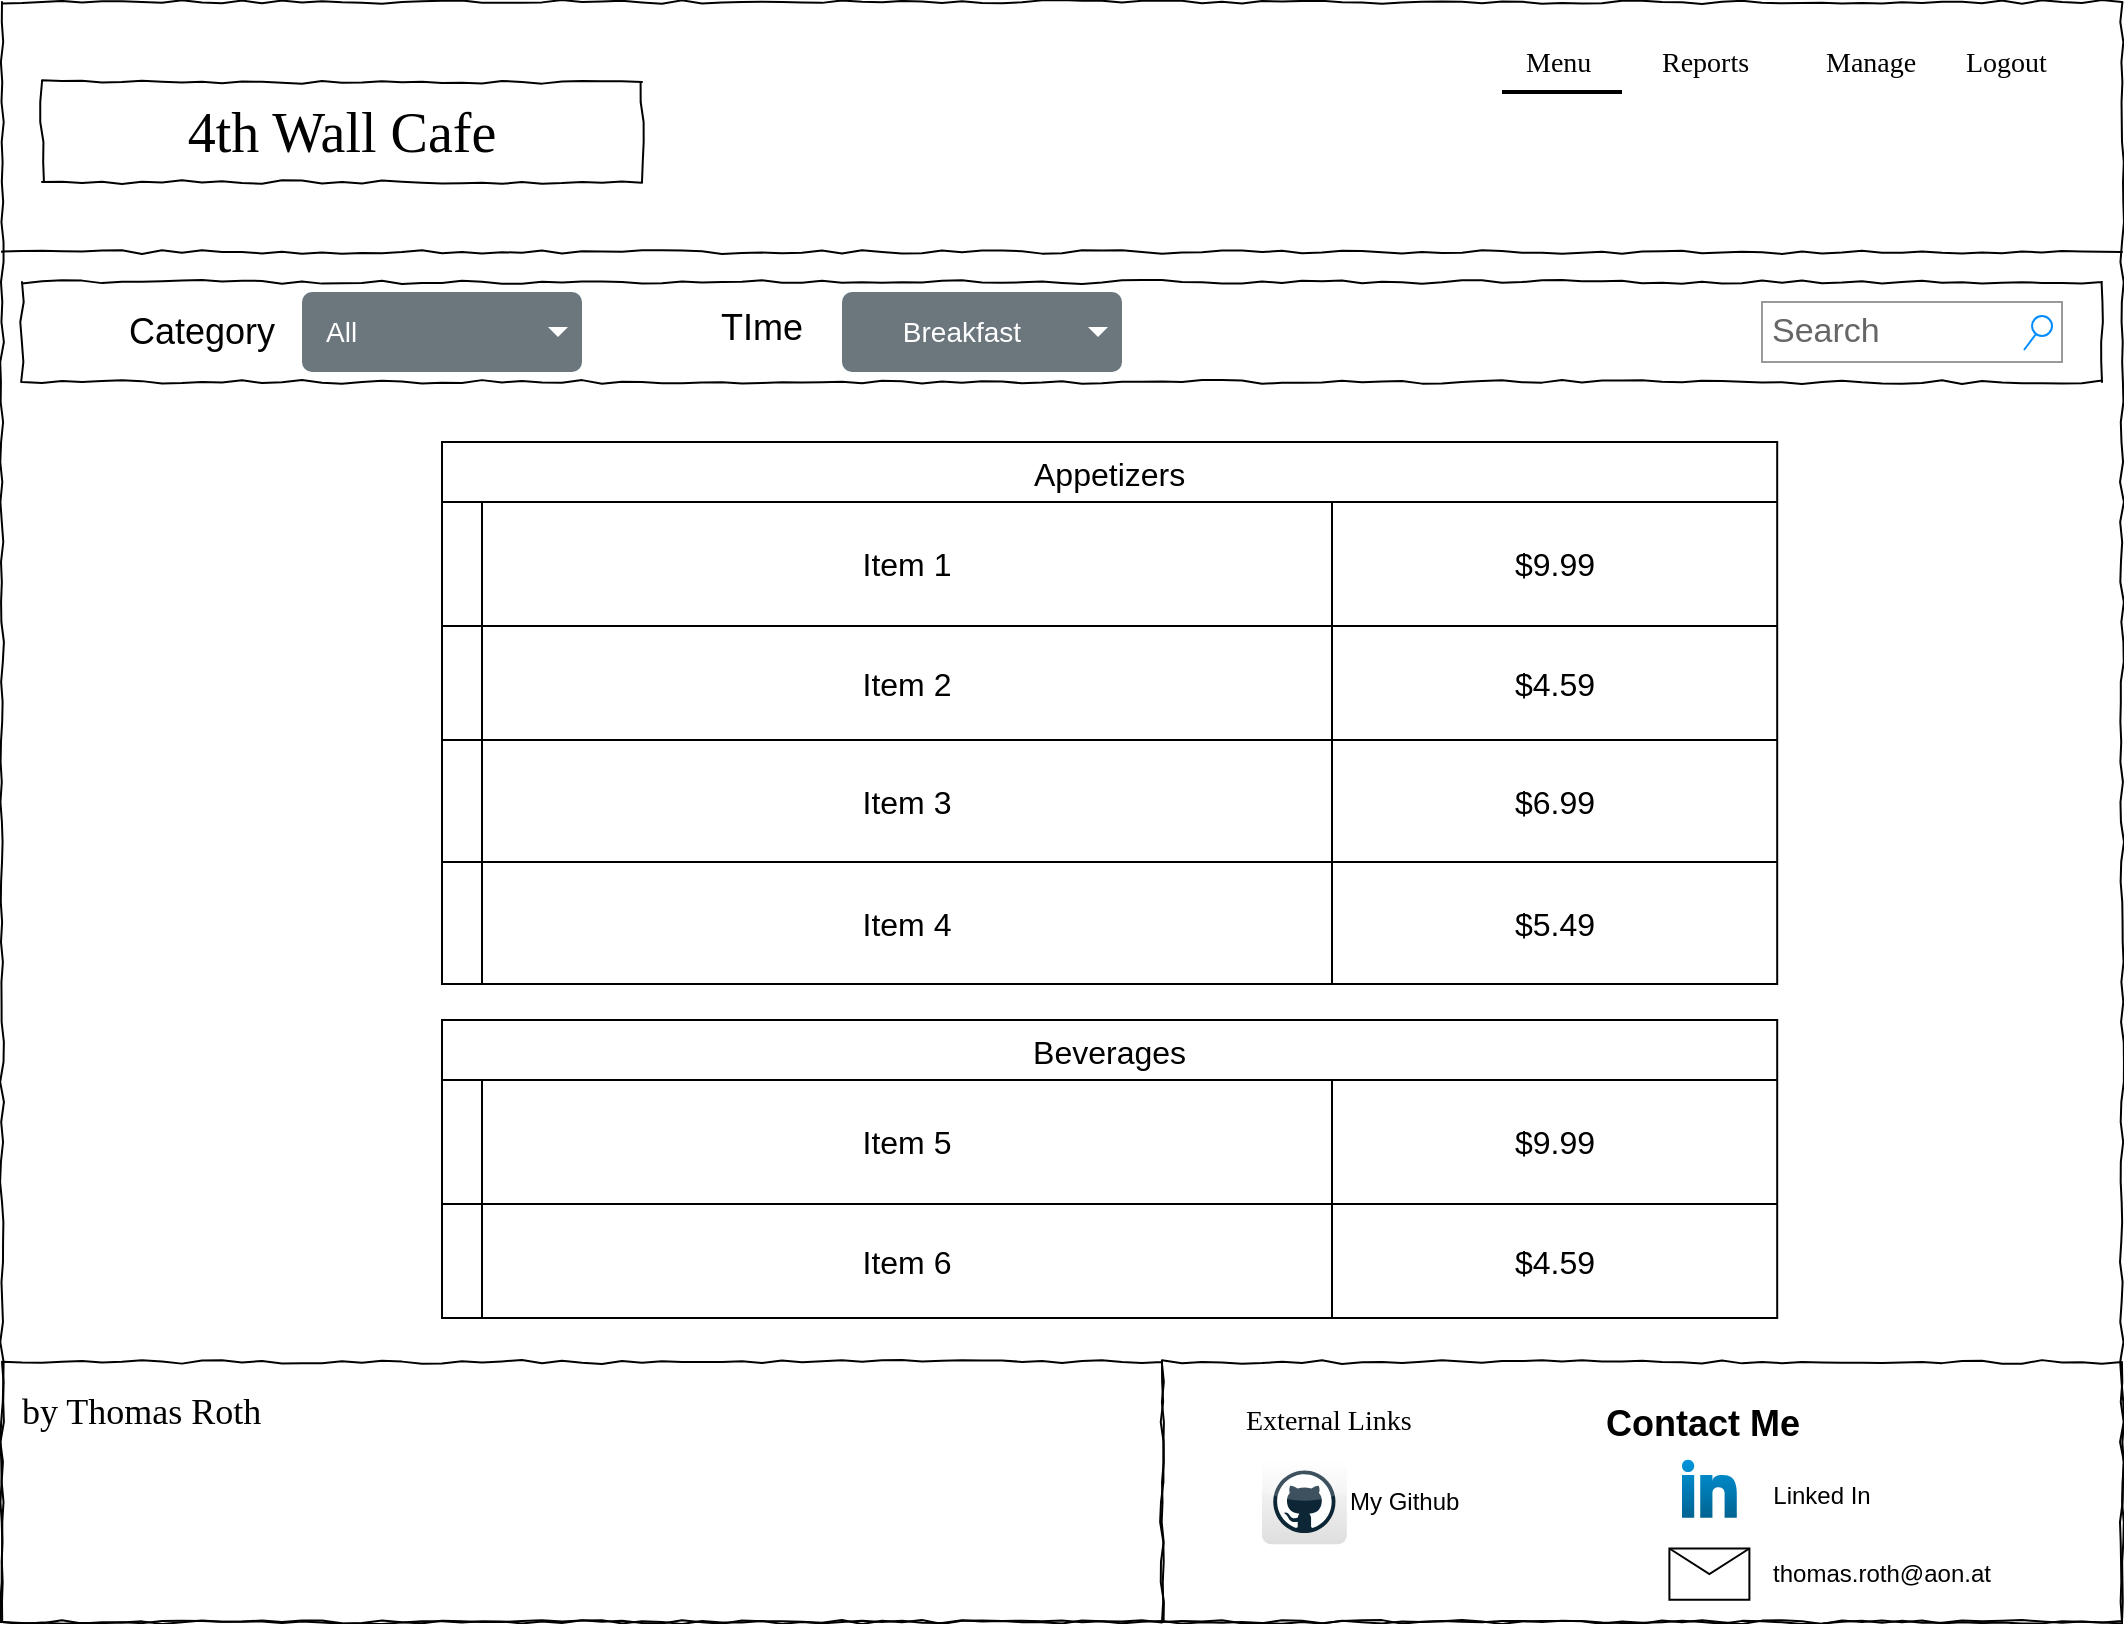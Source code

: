 <mxfile version="25.0.1">
  <diagram name="Page-1" id="03018318-947c-dd8e-b7a3-06fadd420f32">
    <mxGraphModel dx="3354" dy="1258" grid="1" gridSize="10" guides="1" tooltips="1" connect="1" arrows="1" fold="1" page="1" pageScale="1" pageWidth="1100" pageHeight="850" background="none" math="0" shadow="0">
      <root>
        <mxCell id="0" />
        <mxCell id="1" parent="0" />
        <mxCell id="677b7b8949515195-1" value="" style="whiteSpace=wrap;html=1;rounded=0;shadow=0;labelBackgroundColor=none;strokeColor=#000000;strokeWidth=1;fillColor=none;fontFamily=Verdana;fontSize=12;fontColor=#000000;align=center;comic=1;" parent="1" vertex="1">
          <mxGeometry x="20" y="20" width="1060" height="810" as="geometry" />
        </mxCell>
        <mxCell id="677b7b8949515195-2" value="4th Wall Cafe" style="whiteSpace=wrap;html=1;rounded=0;shadow=0;labelBackgroundColor=none;strokeWidth=1;fontFamily=Verdana;fontSize=28;align=center;comic=1;" parent="1" vertex="1">
          <mxGeometry x="40" y="60" width="300" height="50" as="geometry" />
        </mxCell>
        <mxCell id="677b7b8949515195-4" value="Menu" style="text;html=1;points=[];align=left;verticalAlign=top;spacingTop=-4;fontSize=14;fontFamily=Verdana" parent="1" vertex="1">
          <mxGeometry x="780" y="40" width="60" height="20" as="geometry" />
        </mxCell>
        <mxCell id="677b7b8949515195-5" value="Reports" style="text;html=1;points=[];align=left;verticalAlign=top;spacingTop=-4;fontSize=14;fontFamily=Verdana" parent="1" vertex="1">
          <mxGeometry x="847.6" y="40" width="60" height="20" as="geometry" />
        </mxCell>
        <mxCell id="677b7b8949515195-6" value="Manage" style="text;html=1;points=[];align=left;verticalAlign=top;spacingTop=-4;fontSize=14;fontFamily=Verdana" parent="1" vertex="1">
          <mxGeometry x="930" y="40" width="60" height="20" as="geometry" />
        </mxCell>
        <mxCell id="677b7b8949515195-7" value="Logout" style="text;html=1;points=[];align=left;verticalAlign=top;spacingTop=-4;fontSize=14;fontFamily=Verdana" parent="1" vertex="1">
          <mxGeometry x="1000" y="40" width="60" height="20" as="geometry" />
        </mxCell>
        <mxCell id="677b7b8949515195-9" value="" style="line;strokeWidth=1;html=1;rounded=0;shadow=0;labelBackgroundColor=none;fillColor=none;fontFamily=Verdana;fontSize=14;fontColor=#000000;align=center;comic=1;" parent="1" vertex="1">
          <mxGeometry x="20" y="140" width="1060" height="10" as="geometry" />
        </mxCell>
        <mxCell id="677b7b8949515195-10" value="" style="whiteSpace=wrap;html=1;rounded=0;shadow=0;labelBackgroundColor=none;strokeWidth=1;fillColor=none;fontFamily=Verdana;fontSize=12;align=center;comic=1;" parent="1" vertex="1">
          <mxGeometry x="30" y="160" width="1040" height="50" as="geometry" />
        </mxCell>
        <mxCell id="677b7b8949515195-15" value="&lt;div style=&quot;&quot;&gt;&lt;font style=&quot;font-size: 18px;&quot;&gt;by Thomas Roth&lt;/font&gt;&lt;/div&gt;" style="whiteSpace=wrap;html=1;rounded=0;shadow=0;labelBackgroundColor=none;strokeWidth=1;fillColor=none;fontFamily=Verdana;fontSize=12;align=left;verticalAlign=top;spacing=10;comic=1;" parent="1" vertex="1">
          <mxGeometry x="20" y="700" width="580" height="130" as="geometry" />
        </mxCell>
        <mxCell id="677b7b8949515195-26" value="" style="whiteSpace=wrap;html=1;rounded=0;shadow=0;labelBackgroundColor=none;strokeWidth=1;fillColor=none;fontFamily=Verdana;fontSize=12;align=center;comic=1;" parent="1" vertex="1">
          <mxGeometry x="600" y="700" width="480" height="130" as="geometry" />
        </mxCell>
        <mxCell id="677b7b8949515195-42" value="External Links" style="text;html=1;points=[];align=left;verticalAlign=top;spacingTop=-4;fontSize=14;fontFamily=Verdana" parent="1" vertex="1">
          <mxGeometry x="640" y="718.68" width="170" height="20" as="geometry" />
        </mxCell>
        <mxCell id="xNktOV-b6tnxYs5pCYwV-3" value="All" style="html=1;shadow=0;dashed=0;shape=mxgraph.bootstrap.rrect;rSize=5;strokeColor=none;strokeWidth=1;fillColor=#6C767D;fontColor=#ffffff;whiteSpace=wrap;align=left;verticalAlign=middle;fontStyle=0;fontSize=14;spacingLeft=10;" parent="1" vertex="1">
          <mxGeometry x="170" y="165" width="140" height="40" as="geometry" />
        </mxCell>
        <mxCell id="xNktOV-b6tnxYs5pCYwV-4" value="" style="shape=triangle;direction=south;fillColor=#ffffff;strokeColor=none;perimeter=none;" parent="xNktOV-b6tnxYs5pCYwV-3" vertex="1">
          <mxGeometry x="1" y="0.5" width="10" height="5" relative="1" as="geometry">
            <mxPoint x="-17" y="-2.5" as="offset" />
          </mxGeometry>
        </mxCell>
        <mxCell id="xNktOV-b6tnxYs5pCYwV-14" value="Search" style="strokeWidth=1;shadow=0;dashed=0;align=center;html=1;shape=mxgraph.mockup.forms.searchBox;strokeColor=#999999;mainText=;strokeColor2=#008cff;fontColor=#666666;fontSize=17;align=left;spacingLeft=3;whiteSpace=wrap;" parent="1" vertex="1">
          <mxGeometry x="900" y="170" width="150" height="30" as="geometry" />
        </mxCell>
        <mxCell id="xNktOV-b6tnxYs5pCYwV-17" value="" style="dashed=0;outlineConnect=0;html=1;align=center;labelPosition=center;verticalLabelPosition=bottom;verticalAlign=top;shape=mxgraph.webicons.github;gradientColor=#DFDEDE" parent="1" vertex="1">
          <mxGeometry x="650" y="748.68" width="42.4" height="42.4" as="geometry" />
        </mxCell>
        <mxCell id="xNktOV-b6tnxYs5pCYwV-18" value="" style="dashed=0;outlineConnect=0;html=1;align=center;labelPosition=center;verticalLabelPosition=bottom;verticalAlign=top;shape=mxgraph.weblogos.linkedin;fillColor=#0095DB;gradientColor=#006391" parent="1" vertex="1">
          <mxGeometry x="860" y="748.91" width="27.4" height="28.93" as="geometry" />
        </mxCell>
        <mxCell id="xNktOV-b6tnxYs5pCYwV-19" value="My Github" style="text;html=1;align=left;verticalAlign=middle;whiteSpace=wrap;rounded=0;" parent="1" vertex="1">
          <mxGeometry x="692.4" y="754.88" width="60" height="30" as="geometry" />
        </mxCell>
        <mxCell id="xNktOV-b6tnxYs5pCYwV-20" value="&lt;font style=&quot;font-size: 18px;&quot;&gt;Contact Me&lt;/font&gt;" style="text;strokeColor=none;fillColor=none;html=1;fontSize=24;fontStyle=1;verticalAlign=middle;align=center;" parent="1" vertex="1">
          <mxGeometry x="820" y="708.91" width="100" height="40" as="geometry" />
        </mxCell>
        <mxCell id="xNktOV-b6tnxYs5pCYwV-22" value="" style="shape=message;html=1;html=1;outlineConnect=0;labelPosition=center;verticalLabelPosition=bottom;align=center;verticalAlign=top;" parent="1" vertex="1">
          <mxGeometry x="853.7" y="793.25" width="40" height="25.66" as="geometry" />
        </mxCell>
        <mxCell id="xNktOV-b6tnxYs5pCYwV-23" value="Linked In" style="text;html=1;align=center;verticalAlign=middle;whiteSpace=wrap;rounded=0;" parent="1" vertex="1">
          <mxGeometry x="900" y="752.17" width="60" height="30" as="geometry" />
        </mxCell>
        <mxCell id="xNktOV-b6tnxYs5pCYwV-24" value="thomas.roth@aon.at" style="text;html=1;align=center;verticalAlign=middle;whiteSpace=wrap;rounded=0;" parent="1" vertex="1">
          <mxGeometry x="930" y="791.08" width="60" height="30" as="geometry" />
        </mxCell>
        <mxCell id="xNktOV-b6tnxYs5pCYwV-25" value="Appetizers" style="shape=table;startSize=30;container=1;collapsible=0;childLayout=tableLayout;strokeColor=default;fontSize=16;" parent="1" vertex="1">
          <mxGeometry x="240.0" y="240" width="667.6" height="271" as="geometry" />
        </mxCell>
        <mxCell id="xNktOV-b6tnxYs5pCYwV-26" value="" style="shape=tableRow;horizontal=0;startSize=0;swimlaneHead=0;swimlaneBody=0;strokeColor=inherit;top=0;left=0;bottom=0;right=0;collapsible=0;dropTarget=0;fillColor=none;points=[[0,0.5],[1,0.5]];portConstraint=eastwest;fontSize=16;" parent="xNktOV-b6tnxYs5pCYwV-25" vertex="1">
          <mxGeometry y="30" width="667.6" height="62" as="geometry" />
        </mxCell>
        <mxCell id="xNktOV-b6tnxYs5pCYwV-27" value="" style="shape=partialRectangle;html=1;whiteSpace=wrap;connectable=0;strokeColor=inherit;overflow=hidden;fillColor=none;top=0;left=0;bottom=0;right=0;pointerEvents=1;fontSize=16;" parent="xNktOV-b6tnxYs5pCYwV-26" vertex="1">
          <mxGeometry width="20" height="62" as="geometry">
            <mxRectangle width="20" height="62" as="alternateBounds" />
          </mxGeometry>
        </mxCell>
        <mxCell id="xNktOV-b6tnxYs5pCYwV-28" value="Item 1" style="shape=partialRectangle;html=1;whiteSpace=wrap;connectable=0;strokeColor=inherit;overflow=hidden;fillColor=none;top=0;left=0;bottom=0;right=0;pointerEvents=1;fontSize=16;" parent="xNktOV-b6tnxYs5pCYwV-26" vertex="1">
          <mxGeometry x="20" width="425" height="62" as="geometry">
            <mxRectangle width="425" height="62" as="alternateBounds" />
          </mxGeometry>
        </mxCell>
        <mxCell id="xNktOV-b6tnxYs5pCYwV-29" value="$9.99" style="shape=partialRectangle;html=1;whiteSpace=wrap;connectable=0;strokeColor=inherit;overflow=hidden;fillColor=none;top=0;left=0;bottom=0;right=0;pointerEvents=1;fontSize=16;" parent="xNktOV-b6tnxYs5pCYwV-26" vertex="1">
          <mxGeometry x="445" width="223" height="62" as="geometry">
            <mxRectangle width="223" height="62" as="alternateBounds" />
          </mxGeometry>
        </mxCell>
        <mxCell id="xNktOV-b6tnxYs5pCYwV-30" value="" style="shape=tableRow;horizontal=0;startSize=0;swimlaneHead=0;swimlaneBody=0;strokeColor=inherit;top=0;left=0;bottom=0;right=0;collapsible=0;dropTarget=0;fillColor=none;points=[[0,0.5],[1,0.5]];portConstraint=eastwest;fontSize=16;" parent="xNktOV-b6tnxYs5pCYwV-25" vertex="1">
          <mxGeometry y="92" width="667.6" height="57" as="geometry" />
        </mxCell>
        <mxCell id="xNktOV-b6tnxYs5pCYwV-31" value="" style="shape=partialRectangle;html=1;whiteSpace=wrap;connectable=0;strokeColor=inherit;overflow=hidden;fillColor=none;top=0;left=0;bottom=0;right=0;pointerEvents=1;fontSize=16;" parent="xNktOV-b6tnxYs5pCYwV-30" vertex="1">
          <mxGeometry width="20" height="57" as="geometry">
            <mxRectangle width="20" height="57" as="alternateBounds" />
          </mxGeometry>
        </mxCell>
        <mxCell id="xNktOV-b6tnxYs5pCYwV-32" value="Item 2" style="shape=partialRectangle;html=1;whiteSpace=wrap;connectable=0;strokeColor=inherit;overflow=hidden;fillColor=none;top=0;left=0;bottom=0;right=0;pointerEvents=1;fontSize=16;" parent="xNktOV-b6tnxYs5pCYwV-30" vertex="1">
          <mxGeometry x="20" width="425" height="57" as="geometry">
            <mxRectangle width="425" height="57" as="alternateBounds" />
          </mxGeometry>
        </mxCell>
        <mxCell id="xNktOV-b6tnxYs5pCYwV-33" value="$4.59" style="shape=partialRectangle;html=1;whiteSpace=wrap;connectable=0;strokeColor=inherit;overflow=hidden;fillColor=none;top=0;left=0;bottom=0;right=0;pointerEvents=1;fontSize=16;" parent="xNktOV-b6tnxYs5pCYwV-30" vertex="1">
          <mxGeometry x="445" width="223" height="57" as="geometry">
            <mxRectangle width="223" height="57" as="alternateBounds" />
          </mxGeometry>
        </mxCell>
        <mxCell id="xNktOV-b6tnxYs5pCYwV-34" value="" style="shape=tableRow;horizontal=0;startSize=0;swimlaneHead=0;swimlaneBody=0;strokeColor=inherit;top=0;left=0;bottom=0;right=0;collapsible=0;dropTarget=0;fillColor=none;points=[[0,0.5],[1,0.5]];portConstraint=eastwest;fontSize=16;" parent="xNktOV-b6tnxYs5pCYwV-25" vertex="1">
          <mxGeometry y="149" width="667.6" height="61" as="geometry" />
        </mxCell>
        <mxCell id="xNktOV-b6tnxYs5pCYwV-35" value="" style="shape=partialRectangle;html=1;whiteSpace=wrap;connectable=0;strokeColor=inherit;overflow=hidden;fillColor=none;top=0;left=0;bottom=0;right=0;pointerEvents=1;fontSize=16;" parent="xNktOV-b6tnxYs5pCYwV-34" vertex="1">
          <mxGeometry width="20" height="61" as="geometry">
            <mxRectangle width="20" height="61" as="alternateBounds" />
          </mxGeometry>
        </mxCell>
        <mxCell id="xNktOV-b6tnxYs5pCYwV-36" value="Item 3" style="shape=partialRectangle;html=1;whiteSpace=wrap;connectable=0;strokeColor=inherit;overflow=hidden;fillColor=none;top=0;left=0;bottom=0;right=0;pointerEvents=1;fontSize=16;" parent="xNktOV-b6tnxYs5pCYwV-34" vertex="1">
          <mxGeometry x="20" width="425" height="61" as="geometry">
            <mxRectangle width="425" height="61" as="alternateBounds" />
          </mxGeometry>
        </mxCell>
        <mxCell id="xNktOV-b6tnxYs5pCYwV-37" value="$6.99" style="shape=partialRectangle;html=1;whiteSpace=wrap;connectable=0;strokeColor=inherit;overflow=hidden;fillColor=none;top=0;left=0;bottom=0;right=0;pointerEvents=1;fontSize=16;" parent="xNktOV-b6tnxYs5pCYwV-34" vertex="1">
          <mxGeometry x="445" width="223" height="61" as="geometry">
            <mxRectangle width="223" height="61" as="alternateBounds" />
          </mxGeometry>
        </mxCell>
        <mxCell id="xNktOV-b6tnxYs5pCYwV-58" style="shape=tableRow;horizontal=0;startSize=0;swimlaneHead=0;swimlaneBody=0;strokeColor=inherit;top=0;left=0;bottom=0;right=0;collapsible=0;dropTarget=0;fillColor=none;points=[[0,0.5],[1,0.5]];portConstraint=eastwest;fontSize=16;" parent="xNktOV-b6tnxYs5pCYwV-25" vertex="1">
          <mxGeometry y="210" width="667.6" height="61" as="geometry" />
        </mxCell>
        <mxCell id="xNktOV-b6tnxYs5pCYwV-59" style="shape=partialRectangle;html=1;whiteSpace=wrap;connectable=0;strokeColor=inherit;overflow=hidden;fillColor=none;top=0;left=0;bottom=0;right=0;pointerEvents=1;fontSize=16;" parent="xNktOV-b6tnxYs5pCYwV-58" vertex="1">
          <mxGeometry width="20" height="61" as="geometry">
            <mxRectangle width="20" height="61" as="alternateBounds" />
          </mxGeometry>
        </mxCell>
        <mxCell id="xNktOV-b6tnxYs5pCYwV-60" value="Item 4" style="shape=partialRectangle;html=1;whiteSpace=wrap;connectable=0;strokeColor=inherit;overflow=hidden;fillColor=none;top=0;left=0;bottom=0;right=0;pointerEvents=1;fontSize=16;" parent="xNktOV-b6tnxYs5pCYwV-58" vertex="1">
          <mxGeometry x="20" width="425" height="61" as="geometry">
            <mxRectangle width="425" height="61" as="alternateBounds" />
          </mxGeometry>
        </mxCell>
        <mxCell id="xNktOV-b6tnxYs5pCYwV-61" value="$5.49" style="shape=partialRectangle;html=1;whiteSpace=wrap;connectable=0;strokeColor=inherit;overflow=hidden;fillColor=none;top=0;left=0;bottom=0;right=0;pointerEvents=1;fontSize=16;" parent="xNktOV-b6tnxYs5pCYwV-58" vertex="1">
          <mxGeometry x="445" width="223" height="61" as="geometry">
            <mxRectangle width="223" height="61" as="alternateBounds" />
          </mxGeometry>
        </mxCell>
        <mxCell id="xNktOV-b6tnxYs5pCYwV-53" value="Breakfast" style="html=1;shadow=0;dashed=0;shape=mxgraph.bootstrap.rrect;rSize=5;strokeColor=none;strokeWidth=1;fillColor=#6C767D;fontColor=#ffffff;whiteSpace=wrap;align=center;verticalAlign=middle;fontStyle=0;fontSize=14;spacingRight=20;" parent="1" vertex="1">
          <mxGeometry x="440" y="165" width="140" height="40" as="geometry" />
        </mxCell>
        <mxCell id="xNktOV-b6tnxYs5pCYwV-54" value="" style="shape=triangle;direction=south;fillColor=#ffffff;strokeColor=none;perimeter=none;" parent="xNktOV-b6tnxYs5pCYwV-53" vertex="1">
          <mxGeometry x="1" y="0.5" width="10" height="5" relative="1" as="geometry">
            <mxPoint x="-17" y="-2.5" as="offset" />
          </mxGeometry>
        </mxCell>
        <UserObject label="&lt;span style=&quot;font-size: 18px;&quot;&gt;TIme&lt;/span&gt;" placeholders="1" name="Variable" id="xNktOV-b6tnxYs5pCYwV-56">
          <mxCell style="text;html=1;strokeColor=none;fillColor=none;align=center;verticalAlign=middle;whiteSpace=wrap;overflow=hidden;" parent="1" vertex="1">
            <mxGeometry x="360" y="170" width="80" height="20" as="geometry" />
          </mxCell>
        </UserObject>
        <mxCell id="xNktOV-b6tnxYs5pCYwV-57" value="&lt;font style=&quot;font-size: 18px;&quot;&gt;Category&lt;/font&gt;" style="text;html=1;align=center;verticalAlign=middle;whiteSpace=wrap;rounded=0;" parent="1" vertex="1">
          <mxGeometry x="90" y="170" width="60" height="30" as="geometry" />
        </mxCell>
        <mxCell id="xNktOV-b6tnxYs5pCYwV-62" value="Beverages" style="shape=table;startSize=30;container=1;collapsible=0;childLayout=tableLayout;strokeColor=default;fontSize=16;" parent="1" vertex="1">
          <mxGeometry x="240.0" y="529.0" width="667.6" height="149" as="geometry" />
        </mxCell>
        <mxCell id="xNktOV-b6tnxYs5pCYwV-63" value="" style="shape=tableRow;horizontal=0;startSize=0;swimlaneHead=0;swimlaneBody=0;strokeColor=inherit;top=0;left=0;bottom=0;right=0;collapsible=0;dropTarget=0;fillColor=none;points=[[0,0.5],[1,0.5]];portConstraint=eastwest;fontSize=16;" parent="xNktOV-b6tnxYs5pCYwV-62" vertex="1">
          <mxGeometry y="30" width="667.6" height="62" as="geometry" />
        </mxCell>
        <mxCell id="xNktOV-b6tnxYs5pCYwV-64" value="" style="shape=partialRectangle;html=1;whiteSpace=wrap;connectable=0;strokeColor=inherit;overflow=hidden;fillColor=none;top=0;left=0;bottom=0;right=0;pointerEvents=1;fontSize=16;" parent="xNktOV-b6tnxYs5pCYwV-63" vertex="1">
          <mxGeometry width="20" height="62" as="geometry">
            <mxRectangle width="20" height="62" as="alternateBounds" />
          </mxGeometry>
        </mxCell>
        <mxCell id="xNktOV-b6tnxYs5pCYwV-65" value="Item 5" style="shape=partialRectangle;html=1;whiteSpace=wrap;connectable=0;strokeColor=inherit;overflow=hidden;fillColor=none;top=0;left=0;bottom=0;right=0;pointerEvents=1;fontSize=16;" parent="xNktOV-b6tnxYs5pCYwV-63" vertex="1">
          <mxGeometry x="20" width="425" height="62" as="geometry">
            <mxRectangle width="425" height="62" as="alternateBounds" />
          </mxGeometry>
        </mxCell>
        <mxCell id="xNktOV-b6tnxYs5pCYwV-66" value="$9.99" style="shape=partialRectangle;html=1;whiteSpace=wrap;connectable=0;strokeColor=inherit;overflow=hidden;fillColor=none;top=0;left=0;bottom=0;right=0;pointerEvents=1;fontSize=16;" parent="xNktOV-b6tnxYs5pCYwV-63" vertex="1">
          <mxGeometry x="445" width="223" height="62" as="geometry">
            <mxRectangle width="223" height="62" as="alternateBounds" />
          </mxGeometry>
        </mxCell>
        <mxCell id="xNktOV-b6tnxYs5pCYwV-67" value="" style="shape=tableRow;horizontal=0;startSize=0;swimlaneHead=0;swimlaneBody=0;strokeColor=inherit;top=0;left=0;bottom=0;right=0;collapsible=0;dropTarget=0;fillColor=none;points=[[0,0.5],[1,0.5]];portConstraint=eastwest;fontSize=16;" parent="xNktOV-b6tnxYs5pCYwV-62" vertex="1">
          <mxGeometry y="92" width="667.6" height="57" as="geometry" />
        </mxCell>
        <mxCell id="xNktOV-b6tnxYs5pCYwV-68" value="" style="shape=partialRectangle;html=1;whiteSpace=wrap;connectable=0;strokeColor=inherit;overflow=hidden;fillColor=none;top=0;left=0;bottom=0;right=0;pointerEvents=1;fontSize=16;" parent="xNktOV-b6tnxYs5pCYwV-67" vertex="1">
          <mxGeometry width="20" height="57" as="geometry">
            <mxRectangle width="20" height="57" as="alternateBounds" />
          </mxGeometry>
        </mxCell>
        <mxCell id="xNktOV-b6tnxYs5pCYwV-69" value="Item 6" style="shape=partialRectangle;html=1;whiteSpace=wrap;connectable=0;strokeColor=inherit;overflow=hidden;fillColor=none;top=0;left=0;bottom=0;right=0;pointerEvents=1;fontSize=16;" parent="xNktOV-b6tnxYs5pCYwV-67" vertex="1">
          <mxGeometry x="20" width="425" height="57" as="geometry">
            <mxRectangle width="425" height="57" as="alternateBounds" />
          </mxGeometry>
        </mxCell>
        <mxCell id="xNktOV-b6tnxYs5pCYwV-70" value="$4.59" style="shape=partialRectangle;html=1;whiteSpace=wrap;connectable=0;strokeColor=inherit;overflow=hidden;fillColor=none;top=0;left=0;bottom=0;right=0;pointerEvents=1;fontSize=16;" parent="xNktOV-b6tnxYs5pCYwV-67" vertex="1">
          <mxGeometry x="445" width="223" height="57" as="geometry">
            <mxRectangle width="223" height="57" as="alternateBounds" />
          </mxGeometry>
        </mxCell>
        <mxCell id="z-67hpvK6l74vBA2kNS7-2" value="" style="line;strokeWidth=2;html=1;" vertex="1" parent="1">
          <mxGeometry x="770" y="60" width="60" height="10" as="geometry" />
        </mxCell>
      </root>
    </mxGraphModel>
  </diagram>
</mxfile>
